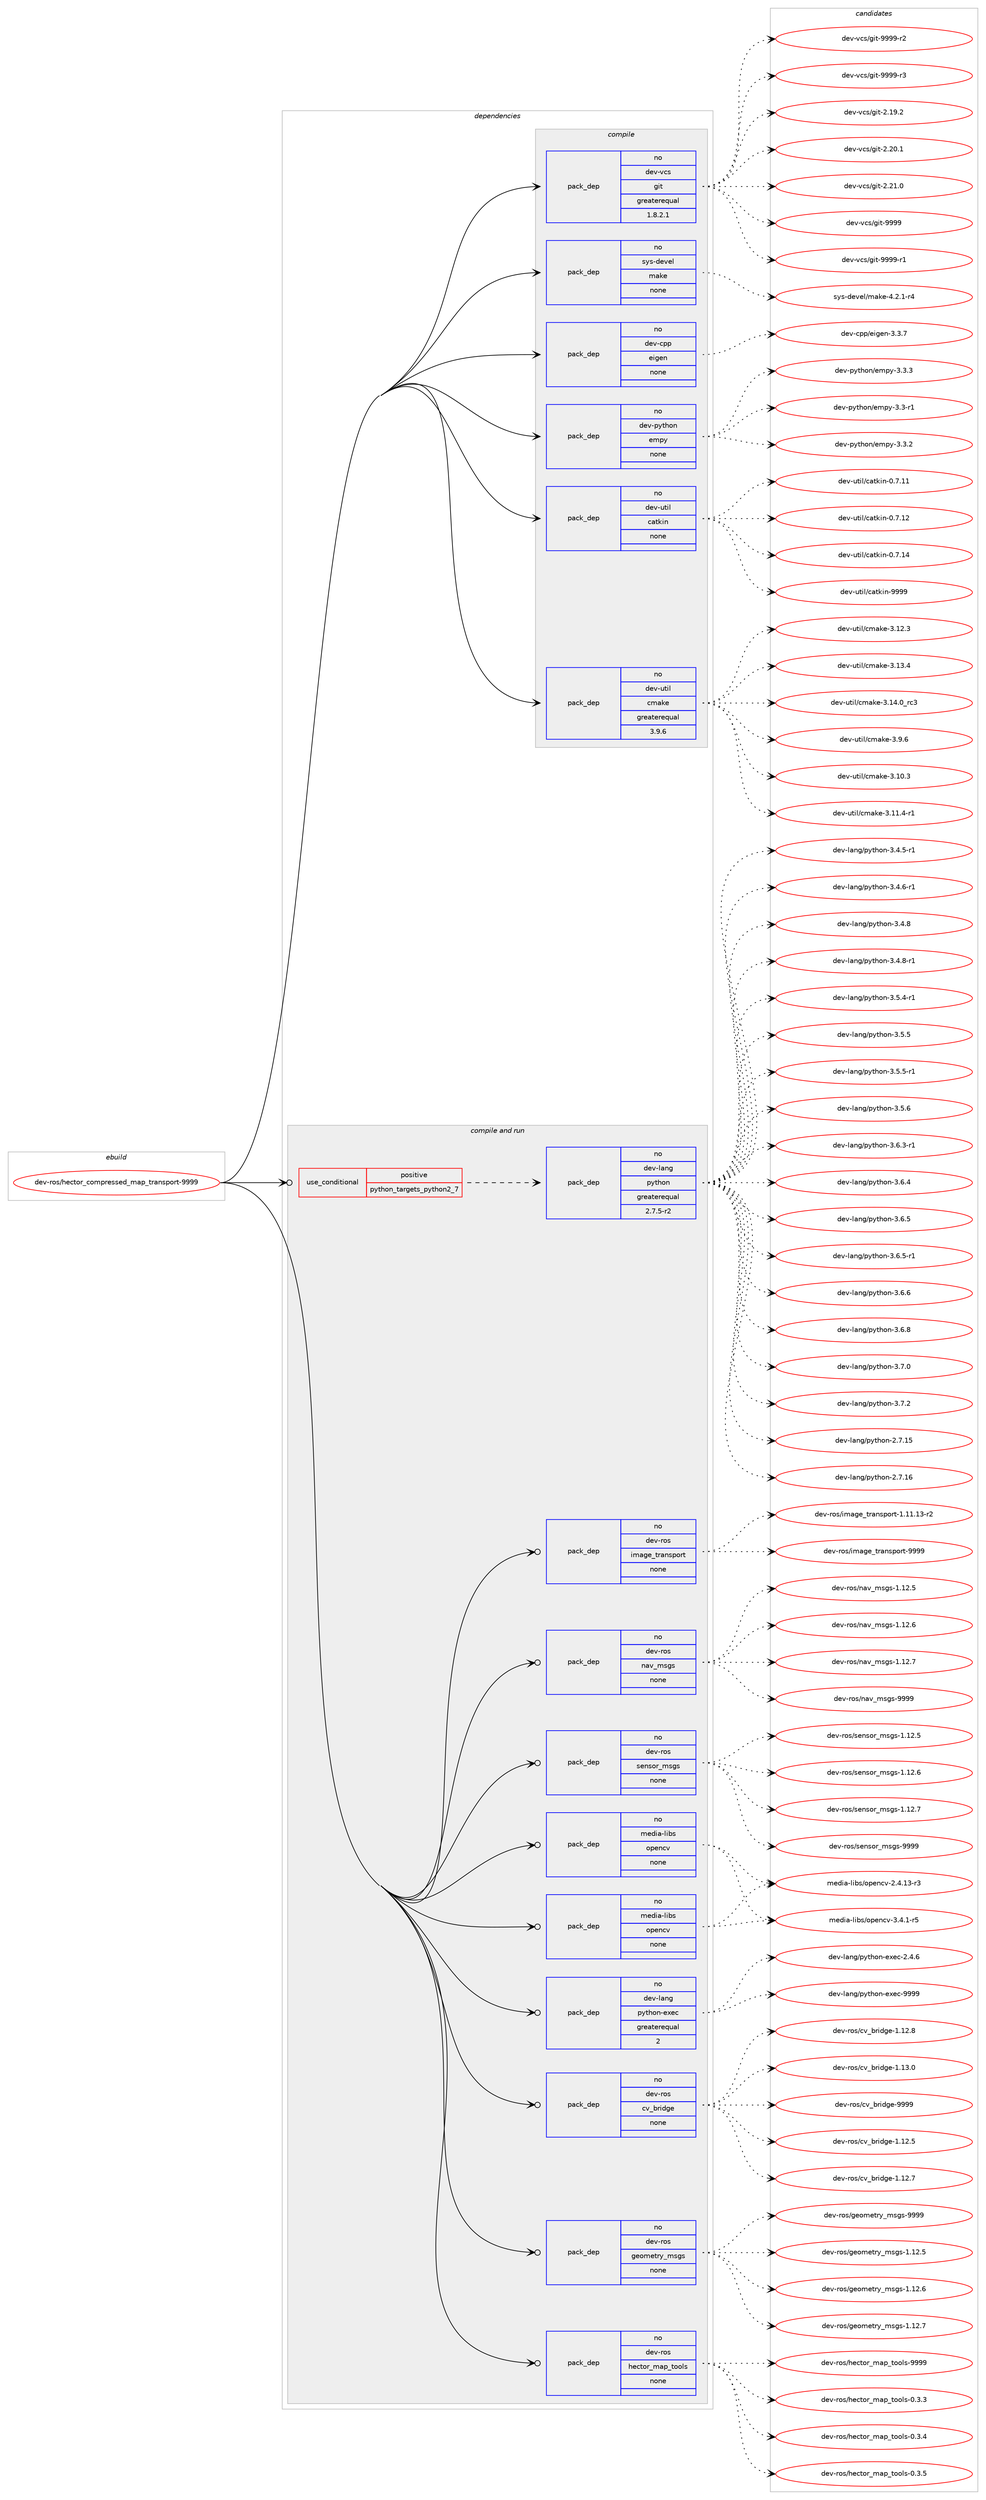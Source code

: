 digraph prolog {

# *************
# Graph options
# *************

newrank=true;
concentrate=true;
compound=true;
graph [rankdir=LR,fontname=Helvetica,fontsize=10,ranksep=1.5];#, ranksep=2.5, nodesep=0.2];
edge  [arrowhead=vee];
node  [fontname=Helvetica,fontsize=10];

# **********
# The ebuild
# **********

subgraph cluster_leftcol {
color=gray;
rank=same;
label=<<i>ebuild</i>>;
id [label="dev-ros/hector_compressed_map_transport-9999", color=red, width=4, href="../dev-ros/hector_compressed_map_transport-9999.svg"];
}

# ****************
# The dependencies
# ****************

subgraph cluster_midcol {
color=gray;
label=<<i>dependencies</i>>;
subgraph cluster_compile {
fillcolor="#eeeeee";
style=filled;
label=<<i>compile</i>>;
subgraph pack1044862 {
dependency1456876 [label=<<TABLE BORDER="0" CELLBORDER="1" CELLSPACING="0" CELLPADDING="4" WIDTH="220"><TR><TD ROWSPAN="6" CELLPADDING="30">pack_dep</TD></TR><TR><TD WIDTH="110">no</TD></TR><TR><TD>dev-cpp</TD></TR><TR><TD>eigen</TD></TR><TR><TD>none</TD></TR><TR><TD></TD></TR></TABLE>>, shape=none, color=blue];
}
id:e -> dependency1456876:w [weight=20,style="solid",arrowhead="vee"];
subgraph pack1044863 {
dependency1456877 [label=<<TABLE BORDER="0" CELLBORDER="1" CELLSPACING="0" CELLPADDING="4" WIDTH="220"><TR><TD ROWSPAN="6" CELLPADDING="30">pack_dep</TD></TR><TR><TD WIDTH="110">no</TD></TR><TR><TD>dev-python</TD></TR><TR><TD>empy</TD></TR><TR><TD>none</TD></TR><TR><TD></TD></TR></TABLE>>, shape=none, color=blue];
}
id:e -> dependency1456877:w [weight=20,style="solid",arrowhead="vee"];
subgraph pack1044864 {
dependency1456878 [label=<<TABLE BORDER="0" CELLBORDER="1" CELLSPACING="0" CELLPADDING="4" WIDTH="220"><TR><TD ROWSPAN="6" CELLPADDING="30">pack_dep</TD></TR><TR><TD WIDTH="110">no</TD></TR><TR><TD>dev-util</TD></TR><TR><TD>catkin</TD></TR><TR><TD>none</TD></TR><TR><TD></TD></TR></TABLE>>, shape=none, color=blue];
}
id:e -> dependency1456878:w [weight=20,style="solid",arrowhead="vee"];
subgraph pack1044865 {
dependency1456879 [label=<<TABLE BORDER="0" CELLBORDER="1" CELLSPACING="0" CELLPADDING="4" WIDTH="220"><TR><TD ROWSPAN="6" CELLPADDING="30">pack_dep</TD></TR><TR><TD WIDTH="110">no</TD></TR><TR><TD>dev-util</TD></TR><TR><TD>cmake</TD></TR><TR><TD>greaterequal</TD></TR><TR><TD>3.9.6</TD></TR></TABLE>>, shape=none, color=blue];
}
id:e -> dependency1456879:w [weight=20,style="solid",arrowhead="vee"];
subgraph pack1044866 {
dependency1456880 [label=<<TABLE BORDER="0" CELLBORDER="1" CELLSPACING="0" CELLPADDING="4" WIDTH="220"><TR><TD ROWSPAN="6" CELLPADDING="30">pack_dep</TD></TR><TR><TD WIDTH="110">no</TD></TR><TR><TD>dev-vcs</TD></TR><TR><TD>git</TD></TR><TR><TD>greaterequal</TD></TR><TR><TD>1.8.2.1</TD></TR></TABLE>>, shape=none, color=blue];
}
id:e -> dependency1456880:w [weight=20,style="solid",arrowhead="vee"];
subgraph pack1044867 {
dependency1456881 [label=<<TABLE BORDER="0" CELLBORDER="1" CELLSPACING="0" CELLPADDING="4" WIDTH="220"><TR><TD ROWSPAN="6" CELLPADDING="30">pack_dep</TD></TR><TR><TD WIDTH="110">no</TD></TR><TR><TD>sys-devel</TD></TR><TR><TD>make</TD></TR><TR><TD>none</TD></TR><TR><TD></TD></TR></TABLE>>, shape=none, color=blue];
}
id:e -> dependency1456881:w [weight=20,style="solid",arrowhead="vee"];
}
subgraph cluster_compileandrun {
fillcolor="#eeeeee";
style=filled;
label=<<i>compile and run</i>>;
subgraph cond388624 {
dependency1456882 [label=<<TABLE BORDER="0" CELLBORDER="1" CELLSPACING="0" CELLPADDING="4"><TR><TD ROWSPAN="3" CELLPADDING="10">use_conditional</TD></TR><TR><TD>positive</TD></TR><TR><TD>python_targets_python2_7</TD></TR></TABLE>>, shape=none, color=red];
subgraph pack1044868 {
dependency1456883 [label=<<TABLE BORDER="0" CELLBORDER="1" CELLSPACING="0" CELLPADDING="4" WIDTH="220"><TR><TD ROWSPAN="6" CELLPADDING="30">pack_dep</TD></TR><TR><TD WIDTH="110">no</TD></TR><TR><TD>dev-lang</TD></TR><TR><TD>python</TD></TR><TR><TD>greaterequal</TD></TR><TR><TD>2.7.5-r2</TD></TR></TABLE>>, shape=none, color=blue];
}
dependency1456882:e -> dependency1456883:w [weight=20,style="dashed",arrowhead="vee"];
}
id:e -> dependency1456882:w [weight=20,style="solid",arrowhead="odotvee"];
subgraph pack1044869 {
dependency1456884 [label=<<TABLE BORDER="0" CELLBORDER="1" CELLSPACING="0" CELLPADDING="4" WIDTH="220"><TR><TD ROWSPAN="6" CELLPADDING="30">pack_dep</TD></TR><TR><TD WIDTH="110">no</TD></TR><TR><TD>dev-lang</TD></TR><TR><TD>python-exec</TD></TR><TR><TD>greaterequal</TD></TR><TR><TD>2</TD></TR></TABLE>>, shape=none, color=blue];
}
id:e -> dependency1456884:w [weight=20,style="solid",arrowhead="odotvee"];
subgraph pack1044870 {
dependency1456885 [label=<<TABLE BORDER="0" CELLBORDER="1" CELLSPACING="0" CELLPADDING="4" WIDTH="220"><TR><TD ROWSPAN="6" CELLPADDING="30">pack_dep</TD></TR><TR><TD WIDTH="110">no</TD></TR><TR><TD>dev-ros</TD></TR><TR><TD>cv_bridge</TD></TR><TR><TD>none</TD></TR><TR><TD></TD></TR></TABLE>>, shape=none, color=blue];
}
id:e -> dependency1456885:w [weight=20,style="solid",arrowhead="odotvee"];
subgraph pack1044871 {
dependency1456886 [label=<<TABLE BORDER="0" CELLBORDER="1" CELLSPACING="0" CELLPADDING="4" WIDTH="220"><TR><TD ROWSPAN="6" CELLPADDING="30">pack_dep</TD></TR><TR><TD WIDTH="110">no</TD></TR><TR><TD>dev-ros</TD></TR><TR><TD>geometry_msgs</TD></TR><TR><TD>none</TD></TR><TR><TD></TD></TR></TABLE>>, shape=none, color=blue];
}
id:e -> dependency1456886:w [weight=20,style="solid",arrowhead="odotvee"];
subgraph pack1044872 {
dependency1456887 [label=<<TABLE BORDER="0" CELLBORDER="1" CELLSPACING="0" CELLPADDING="4" WIDTH="220"><TR><TD ROWSPAN="6" CELLPADDING="30">pack_dep</TD></TR><TR><TD WIDTH="110">no</TD></TR><TR><TD>dev-ros</TD></TR><TR><TD>hector_map_tools</TD></TR><TR><TD>none</TD></TR><TR><TD></TD></TR></TABLE>>, shape=none, color=blue];
}
id:e -> dependency1456887:w [weight=20,style="solid",arrowhead="odotvee"];
subgraph pack1044873 {
dependency1456888 [label=<<TABLE BORDER="0" CELLBORDER="1" CELLSPACING="0" CELLPADDING="4" WIDTH="220"><TR><TD ROWSPAN="6" CELLPADDING="30">pack_dep</TD></TR><TR><TD WIDTH="110">no</TD></TR><TR><TD>dev-ros</TD></TR><TR><TD>image_transport</TD></TR><TR><TD>none</TD></TR><TR><TD></TD></TR></TABLE>>, shape=none, color=blue];
}
id:e -> dependency1456888:w [weight=20,style="solid",arrowhead="odotvee"];
subgraph pack1044874 {
dependency1456889 [label=<<TABLE BORDER="0" CELLBORDER="1" CELLSPACING="0" CELLPADDING="4" WIDTH="220"><TR><TD ROWSPAN="6" CELLPADDING="30">pack_dep</TD></TR><TR><TD WIDTH="110">no</TD></TR><TR><TD>dev-ros</TD></TR><TR><TD>nav_msgs</TD></TR><TR><TD>none</TD></TR><TR><TD></TD></TR></TABLE>>, shape=none, color=blue];
}
id:e -> dependency1456889:w [weight=20,style="solid",arrowhead="odotvee"];
subgraph pack1044875 {
dependency1456890 [label=<<TABLE BORDER="0" CELLBORDER="1" CELLSPACING="0" CELLPADDING="4" WIDTH="220"><TR><TD ROWSPAN="6" CELLPADDING="30">pack_dep</TD></TR><TR><TD WIDTH="110">no</TD></TR><TR><TD>dev-ros</TD></TR><TR><TD>sensor_msgs</TD></TR><TR><TD>none</TD></TR><TR><TD></TD></TR></TABLE>>, shape=none, color=blue];
}
id:e -> dependency1456890:w [weight=20,style="solid",arrowhead="odotvee"];
subgraph pack1044876 {
dependency1456891 [label=<<TABLE BORDER="0" CELLBORDER="1" CELLSPACING="0" CELLPADDING="4" WIDTH="220"><TR><TD ROWSPAN="6" CELLPADDING="30">pack_dep</TD></TR><TR><TD WIDTH="110">no</TD></TR><TR><TD>media-libs</TD></TR><TR><TD>opencv</TD></TR><TR><TD>none</TD></TR><TR><TD></TD></TR></TABLE>>, shape=none, color=blue];
}
id:e -> dependency1456891:w [weight=20,style="solid",arrowhead="odotvee"];
subgraph pack1044877 {
dependency1456892 [label=<<TABLE BORDER="0" CELLBORDER="1" CELLSPACING="0" CELLPADDING="4" WIDTH="220"><TR><TD ROWSPAN="6" CELLPADDING="30">pack_dep</TD></TR><TR><TD WIDTH="110">no</TD></TR><TR><TD>media-libs</TD></TR><TR><TD>opencv</TD></TR><TR><TD>none</TD></TR><TR><TD></TD></TR></TABLE>>, shape=none, color=blue];
}
id:e -> dependency1456892:w [weight=20,style="solid",arrowhead="odotvee"];
}
subgraph cluster_run {
fillcolor="#eeeeee";
style=filled;
label=<<i>run</i>>;
}
}

# **************
# The candidates
# **************

subgraph cluster_choices {
rank=same;
color=gray;
label=<<i>candidates</i>>;

subgraph choice1044862 {
color=black;
nodesep=1;
choice100101118459911211247101105103101110455146514655 [label="dev-cpp/eigen-3.3.7", color=red, width=4,href="../dev-cpp/eigen-3.3.7.svg"];
dependency1456876:e -> choice100101118459911211247101105103101110455146514655:w [style=dotted,weight="100"];
}
subgraph choice1044863 {
color=black;
nodesep=1;
choice1001011184511212111610411111047101109112121455146514511449 [label="dev-python/empy-3.3-r1", color=red, width=4,href="../dev-python/empy-3.3-r1.svg"];
choice1001011184511212111610411111047101109112121455146514650 [label="dev-python/empy-3.3.2", color=red, width=4,href="../dev-python/empy-3.3.2.svg"];
choice1001011184511212111610411111047101109112121455146514651 [label="dev-python/empy-3.3.3", color=red, width=4,href="../dev-python/empy-3.3.3.svg"];
dependency1456877:e -> choice1001011184511212111610411111047101109112121455146514511449:w [style=dotted,weight="100"];
dependency1456877:e -> choice1001011184511212111610411111047101109112121455146514650:w [style=dotted,weight="100"];
dependency1456877:e -> choice1001011184511212111610411111047101109112121455146514651:w [style=dotted,weight="100"];
}
subgraph choice1044864 {
color=black;
nodesep=1;
choice1001011184511711610510847999711610710511045484655464949 [label="dev-util/catkin-0.7.11", color=red, width=4,href="../dev-util/catkin-0.7.11.svg"];
choice1001011184511711610510847999711610710511045484655464950 [label="dev-util/catkin-0.7.12", color=red, width=4,href="../dev-util/catkin-0.7.12.svg"];
choice1001011184511711610510847999711610710511045484655464952 [label="dev-util/catkin-0.7.14", color=red, width=4,href="../dev-util/catkin-0.7.14.svg"];
choice100101118451171161051084799971161071051104557575757 [label="dev-util/catkin-9999", color=red, width=4,href="../dev-util/catkin-9999.svg"];
dependency1456878:e -> choice1001011184511711610510847999711610710511045484655464949:w [style=dotted,weight="100"];
dependency1456878:e -> choice1001011184511711610510847999711610710511045484655464950:w [style=dotted,weight="100"];
dependency1456878:e -> choice1001011184511711610510847999711610710511045484655464952:w [style=dotted,weight="100"];
dependency1456878:e -> choice100101118451171161051084799971161071051104557575757:w [style=dotted,weight="100"];
}
subgraph choice1044865 {
color=black;
nodesep=1;
choice1001011184511711610510847991099710710145514649484651 [label="dev-util/cmake-3.10.3", color=red, width=4,href="../dev-util/cmake-3.10.3.svg"];
choice10010111845117116105108479910997107101455146494946524511449 [label="dev-util/cmake-3.11.4-r1", color=red, width=4,href="../dev-util/cmake-3.11.4-r1.svg"];
choice1001011184511711610510847991099710710145514649504651 [label="dev-util/cmake-3.12.3", color=red, width=4,href="../dev-util/cmake-3.12.3.svg"];
choice1001011184511711610510847991099710710145514649514652 [label="dev-util/cmake-3.13.4", color=red, width=4,href="../dev-util/cmake-3.13.4.svg"];
choice1001011184511711610510847991099710710145514649524648951149951 [label="dev-util/cmake-3.14.0_rc3", color=red, width=4,href="../dev-util/cmake-3.14.0_rc3.svg"];
choice10010111845117116105108479910997107101455146574654 [label="dev-util/cmake-3.9.6", color=red, width=4,href="../dev-util/cmake-3.9.6.svg"];
dependency1456879:e -> choice1001011184511711610510847991099710710145514649484651:w [style=dotted,weight="100"];
dependency1456879:e -> choice10010111845117116105108479910997107101455146494946524511449:w [style=dotted,weight="100"];
dependency1456879:e -> choice1001011184511711610510847991099710710145514649504651:w [style=dotted,weight="100"];
dependency1456879:e -> choice1001011184511711610510847991099710710145514649514652:w [style=dotted,weight="100"];
dependency1456879:e -> choice1001011184511711610510847991099710710145514649524648951149951:w [style=dotted,weight="100"];
dependency1456879:e -> choice10010111845117116105108479910997107101455146574654:w [style=dotted,weight="100"];
}
subgraph choice1044866 {
color=black;
nodesep=1;
choice10010111845118991154710310511645504649574650 [label="dev-vcs/git-2.19.2", color=red, width=4,href="../dev-vcs/git-2.19.2.svg"];
choice10010111845118991154710310511645504650484649 [label="dev-vcs/git-2.20.1", color=red, width=4,href="../dev-vcs/git-2.20.1.svg"];
choice10010111845118991154710310511645504650494648 [label="dev-vcs/git-2.21.0", color=red, width=4,href="../dev-vcs/git-2.21.0.svg"];
choice1001011184511899115471031051164557575757 [label="dev-vcs/git-9999", color=red, width=4,href="../dev-vcs/git-9999.svg"];
choice10010111845118991154710310511645575757574511449 [label="dev-vcs/git-9999-r1", color=red, width=4,href="../dev-vcs/git-9999-r1.svg"];
choice10010111845118991154710310511645575757574511450 [label="dev-vcs/git-9999-r2", color=red, width=4,href="../dev-vcs/git-9999-r2.svg"];
choice10010111845118991154710310511645575757574511451 [label="dev-vcs/git-9999-r3", color=red, width=4,href="../dev-vcs/git-9999-r3.svg"];
dependency1456880:e -> choice10010111845118991154710310511645504649574650:w [style=dotted,weight="100"];
dependency1456880:e -> choice10010111845118991154710310511645504650484649:w [style=dotted,weight="100"];
dependency1456880:e -> choice10010111845118991154710310511645504650494648:w [style=dotted,weight="100"];
dependency1456880:e -> choice1001011184511899115471031051164557575757:w [style=dotted,weight="100"];
dependency1456880:e -> choice10010111845118991154710310511645575757574511449:w [style=dotted,weight="100"];
dependency1456880:e -> choice10010111845118991154710310511645575757574511450:w [style=dotted,weight="100"];
dependency1456880:e -> choice10010111845118991154710310511645575757574511451:w [style=dotted,weight="100"];
}
subgraph choice1044867 {
color=black;
nodesep=1;
choice1151211154510010111810110847109971071014552465046494511452 [label="sys-devel/make-4.2.1-r4", color=red, width=4,href="../sys-devel/make-4.2.1-r4.svg"];
dependency1456881:e -> choice1151211154510010111810110847109971071014552465046494511452:w [style=dotted,weight="100"];
}
subgraph choice1044868 {
color=black;
nodesep=1;
choice10010111845108971101034711212111610411111045504655464953 [label="dev-lang/python-2.7.15", color=red, width=4,href="../dev-lang/python-2.7.15.svg"];
choice10010111845108971101034711212111610411111045504655464954 [label="dev-lang/python-2.7.16", color=red, width=4,href="../dev-lang/python-2.7.16.svg"];
choice1001011184510897110103471121211161041111104551465246534511449 [label="dev-lang/python-3.4.5-r1", color=red, width=4,href="../dev-lang/python-3.4.5-r1.svg"];
choice1001011184510897110103471121211161041111104551465246544511449 [label="dev-lang/python-3.4.6-r1", color=red, width=4,href="../dev-lang/python-3.4.6-r1.svg"];
choice100101118451089711010347112121116104111110455146524656 [label="dev-lang/python-3.4.8", color=red, width=4,href="../dev-lang/python-3.4.8.svg"];
choice1001011184510897110103471121211161041111104551465246564511449 [label="dev-lang/python-3.4.8-r1", color=red, width=4,href="../dev-lang/python-3.4.8-r1.svg"];
choice1001011184510897110103471121211161041111104551465346524511449 [label="dev-lang/python-3.5.4-r1", color=red, width=4,href="../dev-lang/python-3.5.4-r1.svg"];
choice100101118451089711010347112121116104111110455146534653 [label="dev-lang/python-3.5.5", color=red, width=4,href="../dev-lang/python-3.5.5.svg"];
choice1001011184510897110103471121211161041111104551465346534511449 [label="dev-lang/python-3.5.5-r1", color=red, width=4,href="../dev-lang/python-3.5.5-r1.svg"];
choice100101118451089711010347112121116104111110455146534654 [label="dev-lang/python-3.5.6", color=red, width=4,href="../dev-lang/python-3.5.6.svg"];
choice1001011184510897110103471121211161041111104551465446514511449 [label="dev-lang/python-3.6.3-r1", color=red, width=4,href="../dev-lang/python-3.6.3-r1.svg"];
choice100101118451089711010347112121116104111110455146544652 [label="dev-lang/python-3.6.4", color=red, width=4,href="../dev-lang/python-3.6.4.svg"];
choice100101118451089711010347112121116104111110455146544653 [label="dev-lang/python-3.6.5", color=red, width=4,href="../dev-lang/python-3.6.5.svg"];
choice1001011184510897110103471121211161041111104551465446534511449 [label="dev-lang/python-3.6.5-r1", color=red, width=4,href="../dev-lang/python-3.6.5-r1.svg"];
choice100101118451089711010347112121116104111110455146544654 [label="dev-lang/python-3.6.6", color=red, width=4,href="../dev-lang/python-3.6.6.svg"];
choice100101118451089711010347112121116104111110455146544656 [label="dev-lang/python-3.6.8", color=red, width=4,href="../dev-lang/python-3.6.8.svg"];
choice100101118451089711010347112121116104111110455146554648 [label="dev-lang/python-3.7.0", color=red, width=4,href="../dev-lang/python-3.7.0.svg"];
choice100101118451089711010347112121116104111110455146554650 [label="dev-lang/python-3.7.2", color=red, width=4,href="../dev-lang/python-3.7.2.svg"];
dependency1456883:e -> choice10010111845108971101034711212111610411111045504655464953:w [style=dotted,weight="100"];
dependency1456883:e -> choice10010111845108971101034711212111610411111045504655464954:w [style=dotted,weight="100"];
dependency1456883:e -> choice1001011184510897110103471121211161041111104551465246534511449:w [style=dotted,weight="100"];
dependency1456883:e -> choice1001011184510897110103471121211161041111104551465246544511449:w [style=dotted,weight="100"];
dependency1456883:e -> choice100101118451089711010347112121116104111110455146524656:w [style=dotted,weight="100"];
dependency1456883:e -> choice1001011184510897110103471121211161041111104551465246564511449:w [style=dotted,weight="100"];
dependency1456883:e -> choice1001011184510897110103471121211161041111104551465346524511449:w [style=dotted,weight="100"];
dependency1456883:e -> choice100101118451089711010347112121116104111110455146534653:w [style=dotted,weight="100"];
dependency1456883:e -> choice1001011184510897110103471121211161041111104551465346534511449:w [style=dotted,weight="100"];
dependency1456883:e -> choice100101118451089711010347112121116104111110455146534654:w [style=dotted,weight="100"];
dependency1456883:e -> choice1001011184510897110103471121211161041111104551465446514511449:w [style=dotted,weight="100"];
dependency1456883:e -> choice100101118451089711010347112121116104111110455146544652:w [style=dotted,weight="100"];
dependency1456883:e -> choice100101118451089711010347112121116104111110455146544653:w [style=dotted,weight="100"];
dependency1456883:e -> choice1001011184510897110103471121211161041111104551465446534511449:w [style=dotted,weight="100"];
dependency1456883:e -> choice100101118451089711010347112121116104111110455146544654:w [style=dotted,weight="100"];
dependency1456883:e -> choice100101118451089711010347112121116104111110455146544656:w [style=dotted,weight="100"];
dependency1456883:e -> choice100101118451089711010347112121116104111110455146554648:w [style=dotted,weight="100"];
dependency1456883:e -> choice100101118451089711010347112121116104111110455146554650:w [style=dotted,weight="100"];
}
subgraph choice1044869 {
color=black;
nodesep=1;
choice1001011184510897110103471121211161041111104510112010199455046524654 [label="dev-lang/python-exec-2.4.6", color=red, width=4,href="../dev-lang/python-exec-2.4.6.svg"];
choice10010111845108971101034711212111610411111045101120101994557575757 [label="dev-lang/python-exec-9999", color=red, width=4,href="../dev-lang/python-exec-9999.svg"];
dependency1456884:e -> choice1001011184510897110103471121211161041111104510112010199455046524654:w [style=dotted,weight="100"];
dependency1456884:e -> choice10010111845108971101034711212111610411111045101120101994557575757:w [style=dotted,weight="100"];
}
subgraph choice1044870 {
color=black;
nodesep=1;
choice100101118451141111154799118959811410510010310145494649504653 [label="dev-ros/cv_bridge-1.12.5", color=red, width=4,href="../dev-ros/cv_bridge-1.12.5.svg"];
choice100101118451141111154799118959811410510010310145494649504655 [label="dev-ros/cv_bridge-1.12.7", color=red, width=4,href="../dev-ros/cv_bridge-1.12.7.svg"];
choice100101118451141111154799118959811410510010310145494649504656 [label="dev-ros/cv_bridge-1.12.8", color=red, width=4,href="../dev-ros/cv_bridge-1.12.8.svg"];
choice100101118451141111154799118959811410510010310145494649514648 [label="dev-ros/cv_bridge-1.13.0", color=red, width=4,href="../dev-ros/cv_bridge-1.13.0.svg"];
choice10010111845114111115479911895981141051001031014557575757 [label="dev-ros/cv_bridge-9999", color=red, width=4,href="../dev-ros/cv_bridge-9999.svg"];
dependency1456885:e -> choice100101118451141111154799118959811410510010310145494649504653:w [style=dotted,weight="100"];
dependency1456885:e -> choice100101118451141111154799118959811410510010310145494649504655:w [style=dotted,weight="100"];
dependency1456885:e -> choice100101118451141111154799118959811410510010310145494649504656:w [style=dotted,weight="100"];
dependency1456885:e -> choice100101118451141111154799118959811410510010310145494649514648:w [style=dotted,weight="100"];
dependency1456885:e -> choice10010111845114111115479911895981141051001031014557575757:w [style=dotted,weight="100"];
}
subgraph choice1044871 {
color=black;
nodesep=1;
choice10010111845114111115471031011111091011161141219510911510311545494649504653 [label="dev-ros/geometry_msgs-1.12.5", color=red, width=4,href="../dev-ros/geometry_msgs-1.12.5.svg"];
choice10010111845114111115471031011111091011161141219510911510311545494649504654 [label="dev-ros/geometry_msgs-1.12.6", color=red, width=4,href="../dev-ros/geometry_msgs-1.12.6.svg"];
choice10010111845114111115471031011111091011161141219510911510311545494649504655 [label="dev-ros/geometry_msgs-1.12.7", color=red, width=4,href="../dev-ros/geometry_msgs-1.12.7.svg"];
choice1001011184511411111547103101111109101116114121951091151031154557575757 [label="dev-ros/geometry_msgs-9999", color=red, width=4,href="../dev-ros/geometry_msgs-9999.svg"];
dependency1456886:e -> choice10010111845114111115471031011111091011161141219510911510311545494649504653:w [style=dotted,weight="100"];
dependency1456886:e -> choice10010111845114111115471031011111091011161141219510911510311545494649504654:w [style=dotted,weight="100"];
dependency1456886:e -> choice10010111845114111115471031011111091011161141219510911510311545494649504655:w [style=dotted,weight="100"];
dependency1456886:e -> choice1001011184511411111547103101111109101116114121951091151031154557575757:w [style=dotted,weight="100"];
}
subgraph choice1044872 {
color=black;
nodesep=1;
choice100101118451141111154710410199116111114951099711295116111111108115454846514651 [label="dev-ros/hector_map_tools-0.3.3", color=red, width=4,href="../dev-ros/hector_map_tools-0.3.3.svg"];
choice100101118451141111154710410199116111114951099711295116111111108115454846514652 [label="dev-ros/hector_map_tools-0.3.4", color=red, width=4,href="../dev-ros/hector_map_tools-0.3.4.svg"];
choice100101118451141111154710410199116111114951099711295116111111108115454846514653 [label="dev-ros/hector_map_tools-0.3.5", color=red, width=4,href="../dev-ros/hector_map_tools-0.3.5.svg"];
choice1001011184511411111547104101991161111149510997112951161111111081154557575757 [label="dev-ros/hector_map_tools-9999", color=red, width=4,href="../dev-ros/hector_map_tools-9999.svg"];
dependency1456887:e -> choice100101118451141111154710410199116111114951099711295116111111108115454846514651:w [style=dotted,weight="100"];
dependency1456887:e -> choice100101118451141111154710410199116111114951099711295116111111108115454846514652:w [style=dotted,weight="100"];
dependency1456887:e -> choice100101118451141111154710410199116111114951099711295116111111108115454846514653:w [style=dotted,weight="100"];
dependency1456887:e -> choice1001011184511411111547104101991161111149510997112951161111111081154557575757:w [style=dotted,weight="100"];
}
subgraph choice1044873 {
color=black;
nodesep=1;
choice100101118451141111154710510997103101951161149711011511211111411645494649494649514511450 [label="dev-ros/image_transport-1.11.13-r2", color=red, width=4,href="../dev-ros/image_transport-1.11.13-r2.svg"];
choice10010111845114111115471051099710310195116114971101151121111141164557575757 [label="dev-ros/image_transport-9999", color=red, width=4,href="../dev-ros/image_transport-9999.svg"];
dependency1456888:e -> choice100101118451141111154710510997103101951161149711011511211111411645494649494649514511450:w [style=dotted,weight="100"];
dependency1456888:e -> choice10010111845114111115471051099710310195116114971101151121111141164557575757:w [style=dotted,weight="100"];
}
subgraph choice1044874 {
color=black;
nodesep=1;
choice1001011184511411111547110971189510911510311545494649504653 [label="dev-ros/nav_msgs-1.12.5", color=red, width=4,href="../dev-ros/nav_msgs-1.12.5.svg"];
choice1001011184511411111547110971189510911510311545494649504654 [label="dev-ros/nav_msgs-1.12.6", color=red, width=4,href="../dev-ros/nav_msgs-1.12.6.svg"];
choice1001011184511411111547110971189510911510311545494649504655 [label="dev-ros/nav_msgs-1.12.7", color=red, width=4,href="../dev-ros/nav_msgs-1.12.7.svg"];
choice100101118451141111154711097118951091151031154557575757 [label="dev-ros/nav_msgs-9999", color=red, width=4,href="../dev-ros/nav_msgs-9999.svg"];
dependency1456889:e -> choice1001011184511411111547110971189510911510311545494649504653:w [style=dotted,weight="100"];
dependency1456889:e -> choice1001011184511411111547110971189510911510311545494649504654:w [style=dotted,weight="100"];
dependency1456889:e -> choice1001011184511411111547110971189510911510311545494649504655:w [style=dotted,weight="100"];
dependency1456889:e -> choice100101118451141111154711097118951091151031154557575757:w [style=dotted,weight="100"];
}
subgraph choice1044875 {
color=black;
nodesep=1;
choice10010111845114111115471151011101151111149510911510311545494649504653 [label="dev-ros/sensor_msgs-1.12.5", color=red, width=4,href="../dev-ros/sensor_msgs-1.12.5.svg"];
choice10010111845114111115471151011101151111149510911510311545494649504654 [label="dev-ros/sensor_msgs-1.12.6", color=red, width=4,href="../dev-ros/sensor_msgs-1.12.6.svg"];
choice10010111845114111115471151011101151111149510911510311545494649504655 [label="dev-ros/sensor_msgs-1.12.7", color=red, width=4,href="../dev-ros/sensor_msgs-1.12.7.svg"];
choice1001011184511411111547115101110115111114951091151031154557575757 [label="dev-ros/sensor_msgs-9999", color=red, width=4,href="../dev-ros/sensor_msgs-9999.svg"];
dependency1456890:e -> choice10010111845114111115471151011101151111149510911510311545494649504653:w [style=dotted,weight="100"];
dependency1456890:e -> choice10010111845114111115471151011101151111149510911510311545494649504654:w [style=dotted,weight="100"];
dependency1456890:e -> choice10010111845114111115471151011101151111149510911510311545494649504655:w [style=dotted,weight="100"];
dependency1456890:e -> choice1001011184511411111547115101110115111114951091151031154557575757:w [style=dotted,weight="100"];
}
subgraph choice1044876 {
color=black;
nodesep=1;
choice1091011001059745108105981154711111210111099118455046524649514511451 [label="media-libs/opencv-2.4.13-r3", color=red, width=4,href="../media-libs/opencv-2.4.13-r3.svg"];
choice10910110010597451081059811547111112101110991184551465246494511453 [label="media-libs/opencv-3.4.1-r5", color=red, width=4,href="../media-libs/opencv-3.4.1-r5.svg"];
dependency1456891:e -> choice1091011001059745108105981154711111210111099118455046524649514511451:w [style=dotted,weight="100"];
dependency1456891:e -> choice10910110010597451081059811547111112101110991184551465246494511453:w [style=dotted,weight="100"];
}
subgraph choice1044877 {
color=black;
nodesep=1;
choice1091011001059745108105981154711111210111099118455046524649514511451 [label="media-libs/opencv-2.4.13-r3", color=red, width=4,href="../media-libs/opencv-2.4.13-r3.svg"];
choice10910110010597451081059811547111112101110991184551465246494511453 [label="media-libs/opencv-3.4.1-r5", color=red, width=4,href="../media-libs/opencv-3.4.1-r5.svg"];
dependency1456892:e -> choice1091011001059745108105981154711111210111099118455046524649514511451:w [style=dotted,weight="100"];
dependency1456892:e -> choice10910110010597451081059811547111112101110991184551465246494511453:w [style=dotted,weight="100"];
}
}

}
